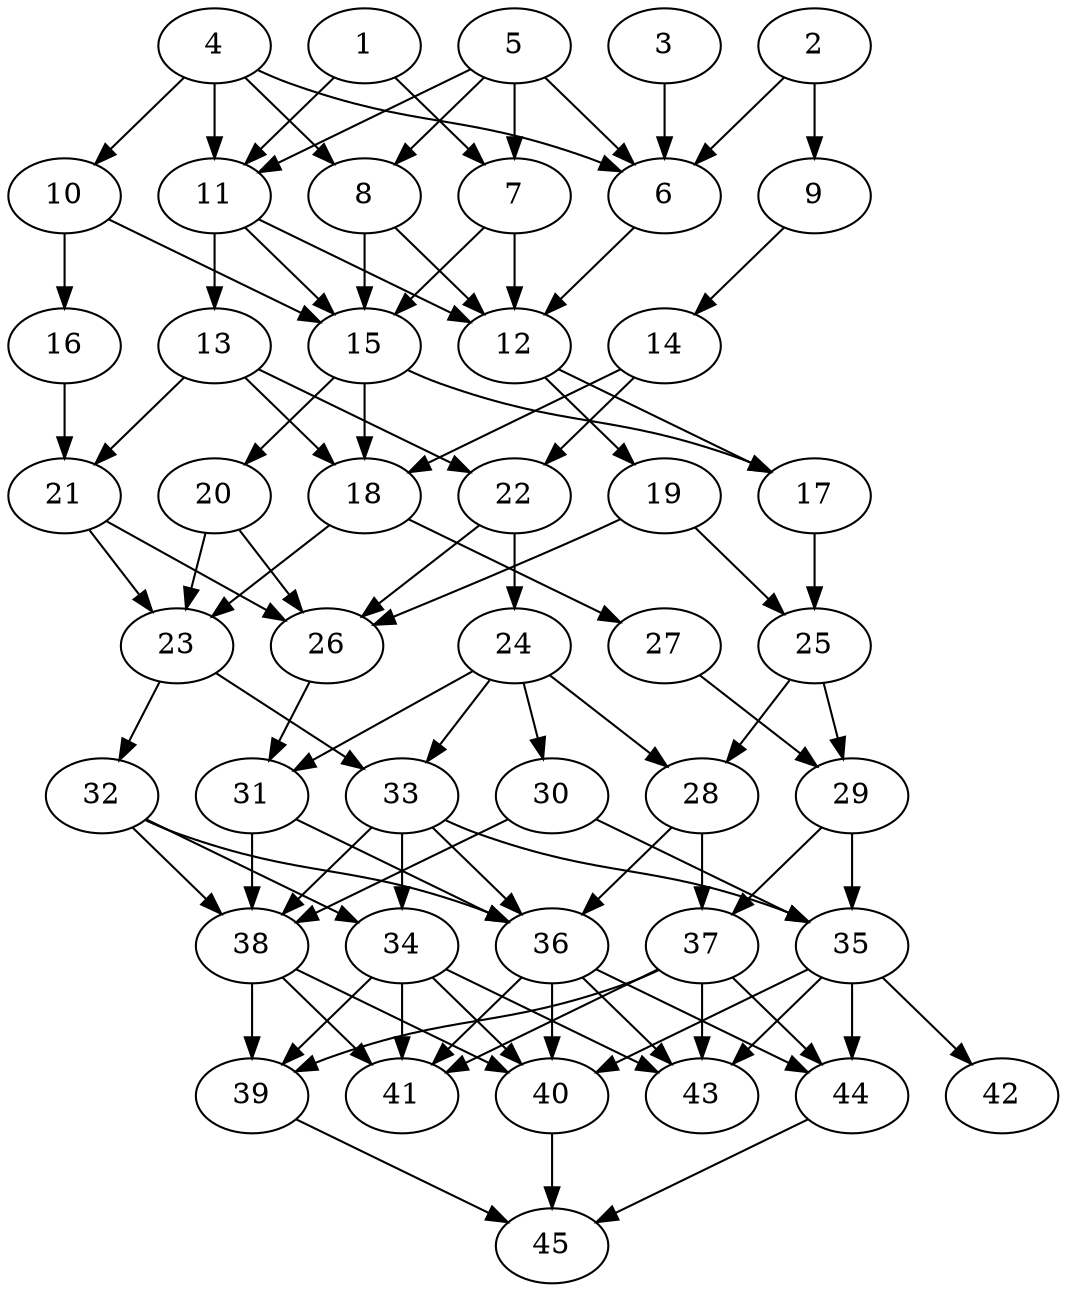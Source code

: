 // DAG automatically generated by daggen at Thu Oct  3 14:07:24 2019
// ./daggen --dot -n 45 --ccr 0.4 --fat 0.5 --regular 0.9 --density 0.7 --mindata 5242880 --maxdata 52428800 
digraph G {
  1 [size="119708160", alpha="0.10", expect_size="47883264"] 
  1 -> 7 [size ="47883264"]
  1 -> 11 [size ="47883264"]
  2 [size="128378880", alpha="0.10", expect_size="51351552"] 
  2 -> 6 [size ="51351552"]
  2 -> 9 [size ="51351552"]
  3 [size="64263680", alpha="0.17", expect_size="25705472"] 
  3 -> 6 [size ="25705472"]
  4 [size="111331840", alpha="0.08", expect_size="44532736"] 
  4 -> 6 [size ="44532736"]
  4 -> 8 [size ="44532736"]
  4 -> 10 [size ="44532736"]
  4 -> 11 [size ="44532736"]
  5 [size="42580480", alpha="0.20", expect_size="17032192"] 
  5 -> 6 [size ="17032192"]
  5 -> 7 [size ="17032192"]
  5 -> 8 [size ="17032192"]
  5 -> 11 [size ="17032192"]
  6 [size="106275840", alpha="0.07", expect_size="42510336"] 
  6 -> 12 [size ="42510336"]
  7 [size="81725440", alpha="0.13", expect_size="32690176"] 
  7 -> 12 [size ="32690176"]
  7 -> 15 [size ="32690176"]
  8 [size="95298560", alpha="0.11", expect_size="38119424"] 
  8 -> 12 [size ="38119424"]
  8 -> 15 [size ="38119424"]
  9 [size="23608320", alpha="0.17", expect_size="9443328"] 
  9 -> 14 [size ="9443328"]
  10 [size="106667520", alpha="0.17", expect_size="42667008"] 
  10 -> 15 [size ="42667008"]
  10 -> 16 [size ="42667008"]
  11 [size="54325760", alpha="0.10", expect_size="21730304"] 
  11 -> 12 [size ="21730304"]
  11 -> 13 [size ="21730304"]
  11 -> 15 [size ="21730304"]
  12 [size="113341440", alpha="0.16", expect_size="45336576"] 
  12 -> 17 [size ="45336576"]
  12 -> 19 [size ="45336576"]
  13 [size="53726720", alpha="0.12", expect_size="21490688"] 
  13 -> 18 [size ="21490688"]
  13 -> 21 [size ="21490688"]
  13 -> 22 [size ="21490688"]
  14 [size="35215360", alpha="0.11", expect_size="14086144"] 
  14 -> 18 [size ="14086144"]
  14 -> 22 [size ="14086144"]
  15 [size="83415040", alpha="0.02", expect_size="33366016"] 
  15 -> 17 [size ="33366016"]
  15 -> 18 [size ="33366016"]
  15 -> 20 [size ="33366016"]
  16 [size="82618880", alpha="0.00", expect_size="33047552"] 
  16 -> 21 [size ="33047552"]
  17 [size="125355520", alpha="0.10", expect_size="50142208"] 
  17 -> 25 [size ="50142208"]
  18 [size="84364800", alpha="0.10", expect_size="33745920"] 
  18 -> 23 [size ="33745920"]
  18 -> 27 [size ="33745920"]
  19 [size="30881280", alpha="0.07", expect_size="12352512"] 
  19 -> 25 [size ="12352512"]
  19 -> 26 [size ="12352512"]
  20 [size="13667840", alpha="0.09", expect_size="5467136"] 
  20 -> 23 [size ="5467136"]
  20 -> 26 [size ="5467136"]
  21 [size="111285760", alpha="0.10", expect_size="44514304"] 
  21 -> 23 [size ="44514304"]
  21 -> 26 [size ="44514304"]
  22 [size="53176320", alpha="0.10", expect_size="21270528"] 
  22 -> 24 [size ="21270528"]
  22 -> 26 [size ="21270528"]
  23 [size="31705600", alpha="0.18", expect_size="12682240"] 
  23 -> 32 [size ="12682240"]
  23 -> 33 [size ="12682240"]
  24 [size="103439360", alpha="0.04", expect_size="41375744"] 
  24 -> 28 [size ="41375744"]
  24 -> 30 [size ="41375744"]
  24 -> 31 [size ="41375744"]
  24 -> 33 [size ="41375744"]
  25 [size="50844160", alpha="0.14", expect_size="20337664"] 
  25 -> 28 [size ="20337664"]
  25 -> 29 [size ="20337664"]
  26 [size="61496320", alpha="0.00", expect_size="24598528"] 
  26 -> 31 [size ="24598528"]
  27 [size="61713920", alpha="0.18", expect_size="24685568"] 
  27 -> 29 [size ="24685568"]
  28 [size="120079360", alpha="0.10", expect_size="48031744"] 
  28 -> 36 [size ="48031744"]
  28 -> 37 [size ="48031744"]
  29 [size="59435520", alpha="0.03", expect_size="23774208"] 
  29 -> 35 [size ="23774208"]
  29 -> 37 [size ="23774208"]
  30 [size="101155840", alpha="0.12", expect_size="40462336"] 
  30 -> 35 [size ="40462336"]
  30 -> 38 [size ="40462336"]
  31 [size="38835200", alpha="0.09", expect_size="15534080"] 
  31 -> 36 [size ="15534080"]
  31 -> 38 [size ="15534080"]
  32 [size="97041920", alpha="0.02", expect_size="38816768"] 
  32 -> 34 [size ="38816768"]
  32 -> 36 [size ="38816768"]
  32 -> 38 [size ="38816768"]
  33 [size="37153280", alpha="0.02", expect_size="14861312"] 
  33 -> 34 [size ="14861312"]
  33 -> 35 [size ="14861312"]
  33 -> 36 [size ="14861312"]
  33 -> 38 [size ="14861312"]
  34 [size="28293120", alpha="0.06", expect_size="11317248"] 
  34 -> 39 [size ="11317248"]
  34 -> 40 [size ="11317248"]
  34 -> 41 [size ="11317248"]
  34 -> 43 [size ="11317248"]
  35 [size="50721280", alpha="0.02", expect_size="20288512"] 
  35 -> 40 [size ="20288512"]
  35 -> 42 [size ="20288512"]
  35 -> 43 [size ="20288512"]
  35 -> 44 [size ="20288512"]
  36 [size="15946240", alpha="0.10", expect_size="6378496"] 
  36 -> 40 [size ="6378496"]
  36 -> 41 [size ="6378496"]
  36 -> 43 [size ="6378496"]
  36 -> 44 [size ="6378496"]
  37 [size="17139200", alpha="0.16", expect_size="6855680"] 
  37 -> 39 [size ="6855680"]
  37 -> 41 [size ="6855680"]
  37 -> 43 [size ="6855680"]
  37 -> 44 [size ="6855680"]
  38 [size="122923520", alpha="0.15", expect_size="49169408"] 
  38 -> 39 [size ="49169408"]
  38 -> 40 [size ="49169408"]
  38 -> 41 [size ="49169408"]
  39 [size="61591040", alpha="0.17", expect_size="24636416"] 
  39 -> 45 [size ="24636416"]
  40 [size="79575040", alpha="0.19", expect_size="31830016"] 
  40 -> 45 [size ="31830016"]
  41 [size="34511360", alpha="0.17", expect_size="13804544"] 
  42 [size="85580800", alpha="0.02", expect_size="34232320"] 
  43 [size="97093120", alpha="0.11", expect_size="38837248"] 
  44 [size="109665280", alpha="0.15", expect_size="43866112"] 
  44 -> 45 [size ="43866112"]
  45 [size="27440640", alpha="0.05", expect_size="10976256"] 
}

